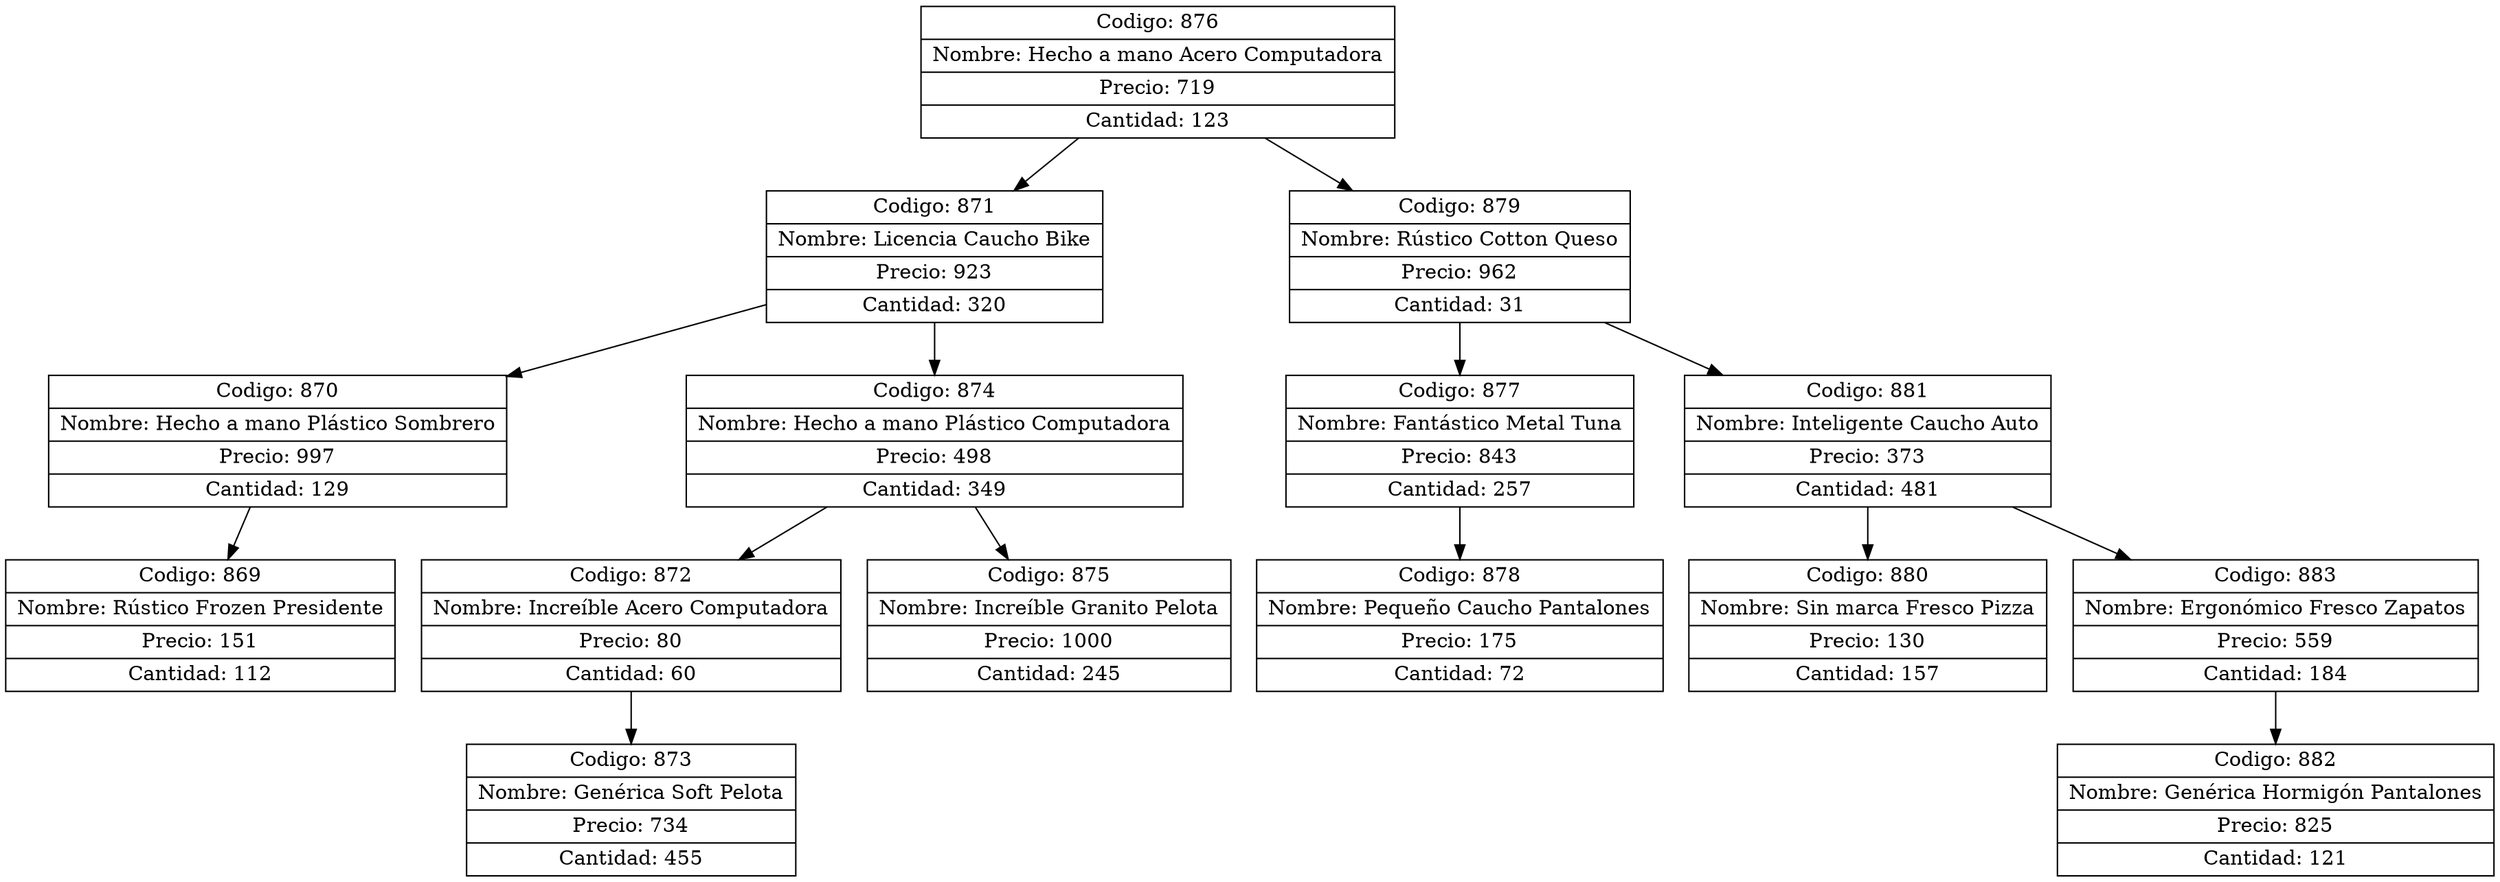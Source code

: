 digraph G{
node[shape="box" shape="record"]
nodo876[label="{ Codigo: 876 | Nombre: Hecho a mano Acero Computadora | Precio: 719 | Cantidad: 123}"];
nodo871[label="{ Codigo: 871 | Nombre: Licencia Caucho Bike | Precio: 923 | Cantidad: 320}"];
nodo870[label="{ Codigo: 870 | Nombre: Hecho a mano Plástico Sombrero | Precio: 997 | Cantidad: 129}"];
nodo869[label="{ Codigo: 869 | Nombre: Rústico Frozen Presidente | Precio: 151 | Cantidad: 112}"];
nodo870->nodo869;
nodo871->nodo870;
nodo874[label="{ Codigo: 874 | Nombre: Hecho a mano Plástico Computadora | Precio: 498 | Cantidad: 349}"];
nodo872[label="{ Codigo: 872 | Nombre: Increíble Acero Computadora | Precio: 80 | Cantidad: 60}"];
nodo873[label="{ Codigo: 873 | Nombre: Genérica Soft Pelota | Precio: 734 | Cantidad: 455}"];
nodo872->nodo873;
nodo874->nodo872;
nodo875[label="{ Codigo: 875 | Nombre: Increíble Granito Pelota | Precio: 1000 | Cantidad: 245}"];
nodo874->nodo875;
nodo871->nodo874;
nodo876->nodo871;
nodo879[label="{ Codigo: 879 | Nombre: Rústico Cotton Queso | Precio: 962 | Cantidad: 31}"];
nodo877[label="{ Codigo: 877 | Nombre: Fantástico Metal Tuna | Precio: 843 | Cantidad: 257}"];
nodo878[label="{ Codigo: 878 | Nombre: Pequeño Caucho Pantalones | Precio: 175 | Cantidad: 72}"];
nodo877->nodo878;
nodo879->nodo877;
nodo881[label="{ Codigo: 881 | Nombre: Inteligente Caucho Auto | Precio: 373 | Cantidad: 481}"];
nodo880[label="{ Codigo: 880 | Nombre: Sin marca Fresco Pizza | Precio: 130 | Cantidad: 157}"];
nodo881->nodo880;
nodo883[label="{ Codigo: 883 | Nombre: Ergonómico Fresco Zapatos | Precio: 559 | Cantidad: 184}"];
nodo882[label="{ Codigo: 882 | Nombre: Genérica Hormigón Pantalones | Precio: 825 | Cantidad: 121}"];
nodo883->nodo882;
nodo881->nodo883;
nodo879->nodo881;
nodo876->nodo879;
}
